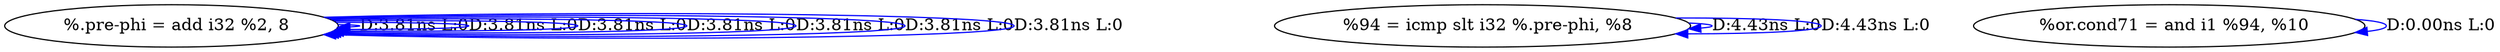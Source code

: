 digraph {
Node0x40c3df0[label="  %.pre-phi = add i32 %2, 8"];
Node0x40c3df0 -> Node0x40c3df0[label="D:3.81ns L:0",color=blue];
Node0x40c3df0 -> Node0x40c3df0[label="D:3.81ns L:0",color=blue];
Node0x40c3df0 -> Node0x40c3df0[label="D:3.81ns L:0",color=blue];
Node0x40c3df0 -> Node0x40c3df0[label="D:3.81ns L:0",color=blue];
Node0x40c3df0 -> Node0x40c3df0[label="D:3.81ns L:0",color=blue];
Node0x40c3df0 -> Node0x40c3df0[label="D:3.81ns L:0",color=blue];
Node0x40c3df0 -> Node0x40c3df0[label="D:3.81ns L:0",color=blue];
Node0x40c3f30[label="  %94 = icmp slt i32 %.pre-phi, %8"];
Node0x40c3f30 -> Node0x40c3f30[label="D:4.43ns L:0",color=blue];
Node0x40c3f30 -> Node0x40c3f30[label="D:4.43ns L:0",color=blue];
Node0x40c4070[label="  %or.cond71 = and i1 %94, %10"];
Node0x40c4070 -> Node0x40c4070[label="D:0.00ns L:0",color=blue];
}
